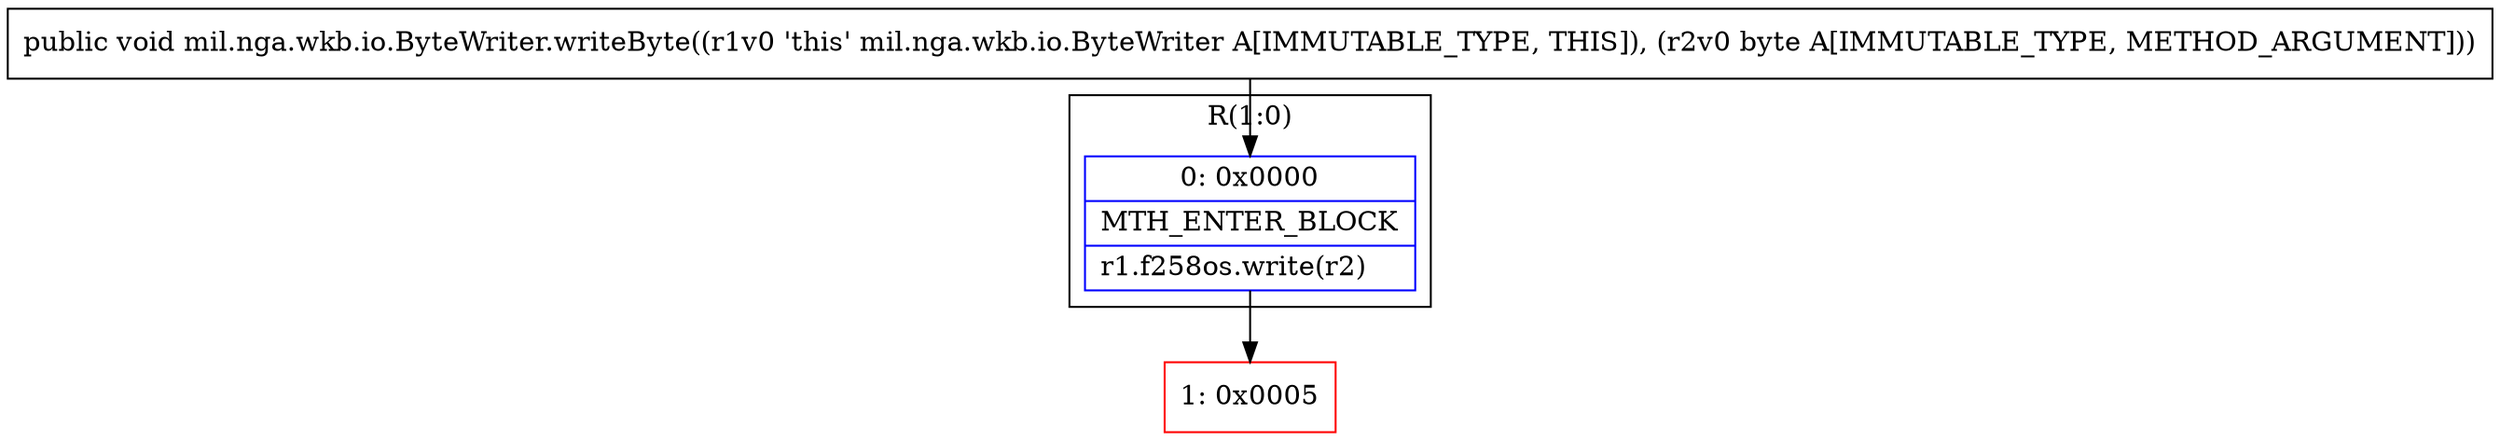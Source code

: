 digraph "CFG formil.nga.wkb.io.ByteWriter.writeByte(B)V" {
subgraph cluster_Region_354838785 {
label = "R(1:0)";
node [shape=record,color=blue];
Node_0 [shape=record,label="{0\:\ 0x0000|MTH_ENTER_BLOCK\l|r1.f258os.write(r2)\l}"];
}
Node_1 [shape=record,color=red,label="{1\:\ 0x0005}"];
MethodNode[shape=record,label="{public void mil.nga.wkb.io.ByteWriter.writeByte((r1v0 'this' mil.nga.wkb.io.ByteWriter A[IMMUTABLE_TYPE, THIS]), (r2v0 byte A[IMMUTABLE_TYPE, METHOD_ARGUMENT])) }"];
MethodNode -> Node_0;
Node_0 -> Node_1;
}

